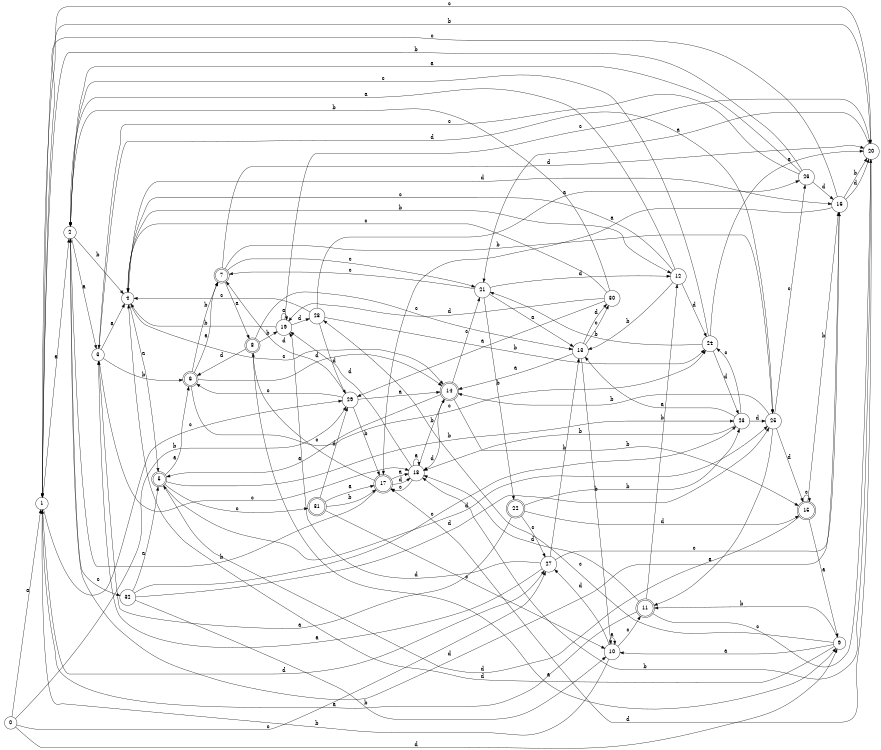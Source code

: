 digraph n27_2 {
__start0 [label="" shape="none"];

rankdir=LR;
size="8,5";

s0 [style="filled", color="black", fillcolor="white" shape="circle", label="0"];
s1 [style="filled", color="black", fillcolor="white" shape="circle", label="1"];
s2 [style="filled", color="black", fillcolor="white" shape="circle", label="2"];
s3 [style="filled", color="black", fillcolor="white" shape="circle", label="3"];
s4 [style="filled", color="black", fillcolor="white" shape="circle", label="4"];
s5 [style="rounded,filled", color="black", fillcolor="white" shape="doublecircle", label="5"];
s6 [style="rounded,filled", color="black", fillcolor="white" shape="doublecircle", label="6"];
s7 [style="rounded,filled", color="black", fillcolor="white" shape="doublecircle", label="7"];
s8 [style="rounded,filled", color="black", fillcolor="white" shape="doublecircle", label="8"];
s9 [style="filled", color="black", fillcolor="white" shape="circle", label="9"];
s10 [style="filled", color="black", fillcolor="white" shape="circle", label="10"];
s11 [style="rounded,filled", color="black", fillcolor="white" shape="doublecircle", label="11"];
s12 [style="filled", color="black", fillcolor="white" shape="circle", label="12"];
s13 [style="filled", color="black", fillcolor="white" shape="circle", label="13"];
s14 [style="rounded,filled", color="black", fillcolor="white" shape="doublecircle", label="14"];
s15 [style="rounded,filled", color="black", fillcolor="white" shape="doublecircle", label="15"];
s16 [style="filled", color="black", fillcolor="white" shape="circle", label="16"];
s17 [style="rounded,filled", color="black", fillcolor="white" shape="doublecircle", label="17"];
s18 [style="filled", color="black", fillcolor="white" shape="circle", label="18"];
s19 [style="filled", color="black", fillcolor="white" shape="circle", label="19"];
s20 [style="filled", color="black", fillcolor="white" shape="circle", label="20"];
s21 [style="filled", color="black", fillcolor="white" shape="circle", label="21"];
s22 [style="rounded,filled", color="black", fillcolor="white" shape="doublecircle", label="22"];
s23 [style="filled", color="black", fillcolor="white" shape="circle", label="23"];
s24 [style="filled", color="black", fillcolor="white" shape="circle", label="24"];
s25 [style="filled", color="black", fillcolor="white" shape="circle", label="25"];
s26 [style="filled", color="black", fillcolor="white" shape="circle", label="26"];
s27 [style="filled", color="black", fillcolor="white" shape="circle", label="27"];
s28 [style="filled", color="black", fillcolor="white" shape="circle", label="28"];
s29 [style="filled", color="black", fillcolor="white" shape="circle", label="29"];
s30 [style="filled", color="black", fillcolor="white" shape="circle", label="30"];
s31 [style="rounded,filled", color="black", fillcolor="white" shape="doublecircle", label="31"];
s32 [style="filled", color="black", fillcolor="white" shape="circle", label="32"];
s0 -> s1 [label="a"];
s0 -> s29 [label="b"];
s0 -> s27 [label="c"];
s0 -> s9 [label="d"];
s1 -> s2 [label="a"];
s1 -> s20 [label="b"];
s1 -> s29 [label="c"];
s1 -> s27 [label="d"];
s2 -> s3 [label="a"];
s2 -> s4 [label="b"];
s2 -> s32 [label="c"];
s2 -> s16 [label="d"];
s3 -> s4 [label="a"];
s3 -> s6 [label="b"];
s3 -> s18 [label="c"];
s3 -> s25 [label="d"];
s4 -> s5 [label="a"];
s4 -> s12 [label="b"];
s4 -> s14 [label="c"];
s4 -> s16 [label="d"];
s5 -> s6 [label="a"];
s5 -> s23 [label="b"];
s5 -> s31 [label="c"];
s5 -> s25 [label="d"];
s6 -> s7 [label="a"];
s6 -> s7 [label="b"];
s6 -> s24 [label="c"];
s6 -> s14 [label="d"];
s7 -> s8 [label="a"];
s7 -> s25 [label="b"];
s7 -> s21 [label="c"];
s7 -> s20 [label="d"];
s8 -> s9 [label="a"];
s8 -> s19 [label="b"];
s8 -> s13 [label="c"];
s8 -> s6 [label="d"];
s9 -> s10 [label="a"];
s9 -> s11 [label="b"];
s9 -> s28 [label="c"];
s9 -> s4 [label="d"];
s10 -> s10 [label="a"];
s10 -> s1 [label="b"];
s10 -> s11 [label="c"];
s10 -> s27 [label="d"];
s11 -> s1 [label="a"];
s11 -> s12 [label="b"];
s11 -> s20 [label="c"];
s11 -> s18 [label="d"];
s12 -> s2 [label="a"];
s12 -> s13 [label="b"];
s12 -> s4 [label="c"];
s12 -> s24 [label="d"];
s13 -> s14 [label="a"];
s13 -> s10 [label="b"];
s13 -> s30 [label="c"];
s13 -> s30 [label="d"];
s14 -> s5 [label="a"];
s14 -> s15 [label="b"];
s14 -> s21 [label="c"];
s14 -> s18 [label="d"];
s15 -> s9 [label="a"];
s15 -> s16 [label="b"];
s15 -> s15 [label="c"];
s15 -> s5 [label="d"];
s16 -> s17 [label="a"];
s16 -> s20 [label="b"];
s16 -> s1 [label="c"];
s16 -> s20 [label="d"];
s17 -> s18 [label="a"];
s17 -> s2 [label="b"];
s17 -> s8 [label="c"];
s17 -> s18 [label="d"];
s18 -> s18 [label="a"];
s18 -> s14 [label="b"];
s18 -> s17 [label="c"];
s18 -> s19 [label="d"];
s19 -> s19 [label="a"];
s19 -> s4 [label="b"];
s19 -> s20 [label="c"];
s19 -> s28 [label="d"];
s20 -> s21 [label="a"];
s20 -> s18 [label="b"];
s20 -> s1 [label="c"];
s20 -> s17 [label="d"];
s21 -> s13 [label="a"];
s21 -> s22 [label="b"];
s21 -> s7 [label="c"];
s21 -> s12 [label="d"];
s22 -> s3 [label="a"];
s22 -> s23 [label="b"];
s22 -> s27 [label="c"];
s22 -> s15 [label="d"];
s23 -> s13 [label="a"];
s23 -> s18 [label="b"];
s23 -> s24 [label="c"];
s23 -> s25 [label="d"];
s24 -> s20 [label="a"];
s24 -> s21 [label="b"];
s24 -> s2 [label="c"];
s24 -> s23 [label="d"];
s25 -> s11 [label="a"];
s25 -> s14 [label="b"];
s25 -> s26 [label="c"];
s25 -> s15 [label="d"];
s26 -> s2 [label="a"];
s26 -> s1 [label="b"];
s26 -> s3 [label="c"];
s26 -> s16 [label="d"];
s27 -> s3 [label="a"];
s27 -> s13 [label="b"];
s27 -> s16 [label="c"];
s27 -> s19 [label="d"];
s28 -> s26 [label="a"];
s28 -> s24 [label="b"];
s28 -> s4 [label="c"];
s28 -> s29 [label="d"];
s29 -> s14 [label="a"];
s29 -> s17 [label="b"];
s29 -> s6 [label="c"];
s29 -> s7 [label="d"];
s30 -> s29 [label="a"];
s30 -> s2 [label="b"];
s30 -> s4 [label="c"];
s30 -> s19 [label="d"];
s31 -> s17 [label="a"];
s31 -> s17 [label="b"];
s31 -> s10 [label="c"];
s31 -> s29 [label="d"];
s32 -> s5 [label="a"];
s32 -> s10 [label="b"];
s32 -> s23 [label="c"];
s32 -> s25 [label="d"];

}